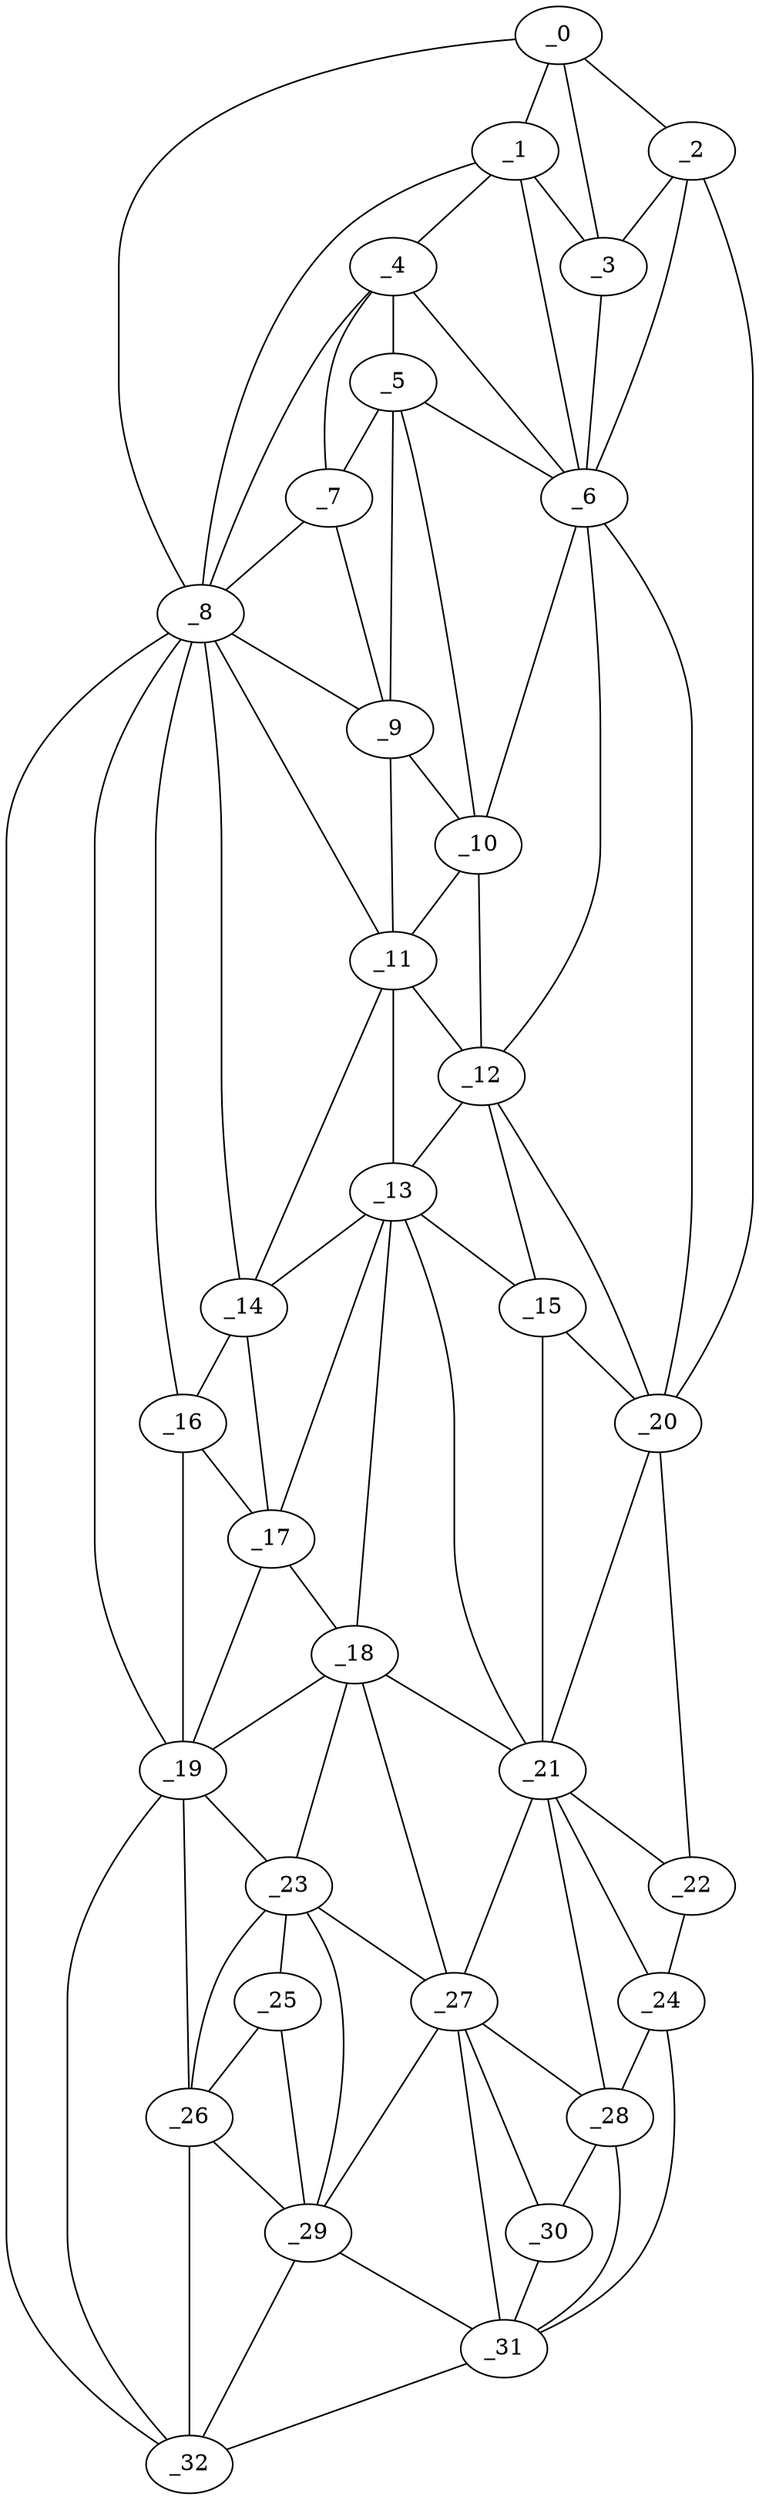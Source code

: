 graph "obj6__80.gxl" {
	_0	 [x=6,
		y=31];
	_1	 [x=14,
		y=50];
	_0 -- _1	 [valence=1];
	_2	 [x=15,
		y=28];
	_0 -- _2	 [valence=1];
	_3	 [x=20,
		y=31];
	_0 -- _3	 [valence=2];
	_8	 [x=32,
		y=98];
	_0 -- _8	 [valence=1];
	_1 -- _3	 [valence=1];
	_4	 [x=22,
		y=53];
	_1 -- _4	 [valence=1];
	_6	 [x=29,
		y=34];
	_1 -- _6	 [valence=2];
	_1 -- _8	 [valence=2];
	_2 -- _3	 [valence=1];
	_2 -- _6	 [valence=2];
	_20	 [x=70,
		y=25];
	_2 -- _20	 [valence=1];
	_3 -- _6	 [valence=2];
	_5	 [x=27,
		y=54];
	_4 -- _5	 [valence=2];
	_4 -- _6	 [valence=2];
	_7	 [x=30,
		y=57];
	_4 -- _7	 [valence=2];
	_4 -- _8	 [valence=2];
	_5 -- _6	 [valence=2];
	_5 -- _7	 [valence=1];
	_9	 [x=34,
		y=58];
	_5 -- _9	 [valence=2];
	_10	 [x=36,
		y=38];
	_5 -- _10	 [valence=2];
	_6 -- _10	 [valence=1];
	_12	 [x=47,
		y=36];
	_6 -- _12	 [valence=2];
	_6 -- _20	 [valence=1];
	_7 -- _8	 [valence=1];
	_7 -- _9	 [valence=2];
	_8 -- _9	 [valence=1];
	_11	 [x=40,
		y=59];
	_8 -- _11	 [valence=2];
	_14	 [x=54,
		y=73];
	_8 -- _14	 [valence=2];
	_16	 [x=60,
		y=77];
	_8 -- _16	 [valence=2];
	_19	 [x=69,
		y=93];
	_8 -- _19	 [valence=1];
	_32	 [x=122,
		y=93];
	_8 -- _32	 [valence=1];
	_9 -- _10	 [valence=1];
	_9 -- _11	 [valence=1];
	_10 -- _11	 [valence=2];
	_10 -- _12	 [valence=1];
	_11 -- _12	 [valence=1];
	_13	 [x=49,
		y=62];
	_11 -- _13	 [valence=2];
	_11 -- _14	 [valence=2];
	_12 -- _13	 [valence=2];
	_15	 [x=57,
		y=36];
	_12 -- _15	 [valence=2];
	_12 -- _20	 [valence=2];
	_13 -- _14	 [valence=1];
	_13 -- _15	 [valence=2];
	_17	 [x=63,
		y=77];
	_13 -- _17	 [valence=2];
	_18	 [x=68,
		y=77];
	_13 -- _18	 [valence=2];
	_21	 [x=72,
		y=35];
	_13 -- _21	 [valence=2];
	_14 -- _16	 [valence=2];
	_14 -- _17	 [valence=2];
	_15 -- _20	 [valence=2];
	_15 -- _21	 [valence=2];
	_16 -- _17	 [valence=2];
	_16 -- _19	 [valence=2];
	_17 -- _18	 [valence=2];
	_17 -- _19	 [valence=1];
	_18 -- _19	 [valence=2];
	_18 -- _21	 [valence=2];
	_23	 [x=87,
		y=79];
	_18 -- _23	 [valence=2];
	_27	 [x=95,
		y=59];
	_18 -- _27	 [valence=2];
	_19 -- _23	 [valence=1];
	_26	 [x=93,
		y=90];
	_19 -- _26	 [valence=2];
	_19 -- _32	 [valence=2];
	_20 -- _21	 [valence=2];
	_22	 [x=79,
		y=25];
	_20 -- _22	 [valence=1];
	_21 -- _22	 [valence=2];
	_24	 [x=88,
		y=25];
	_21 -- _24	 [valence=2];
	_21 -- _27	 [valence=2];
	_28	 [x=96,
		y=42];
	_21 -- _28	 [valence=2];
	_22 -- _24	 [valence=1];
	_25	 [x=92,
		y=79];
	_23 -- _25	 [valence=2];
	_23 -- _26	 [valence=2];
	_23 -- _27	 [valence=2];
	_29	 [x=98,
		y=75];
	_23 -- _29	 [valence=1];
	_24 -- _28	 [valence=1];
	_31	 [x=118,
		y=67];
	_24 -- _31	 [valence=1];
	_25 -- _26	 [valence=1];
	_25 -- _29	 [valence=2];
	_26 -- _29	 [valence=2];
	_26 -- _32	 [valence=2];
	_27 -- _28	 [valence=2];
	_27 -- _29	 [valence=2];
	_30	 [x=99,
		y=50];
	_27 -- _30	 [valence=1];
	_27 -- _31	 [valence=2];
	_28 -- _30	 [valence=2];
	_28 -- _31	 [valence=2];
	_29 -- _31	 [valence=1];
	_29 -- _32	 [valence=2];
	_30 -- _31	 [valence=2];
	_31 -- _32	 [valence=1];
}
